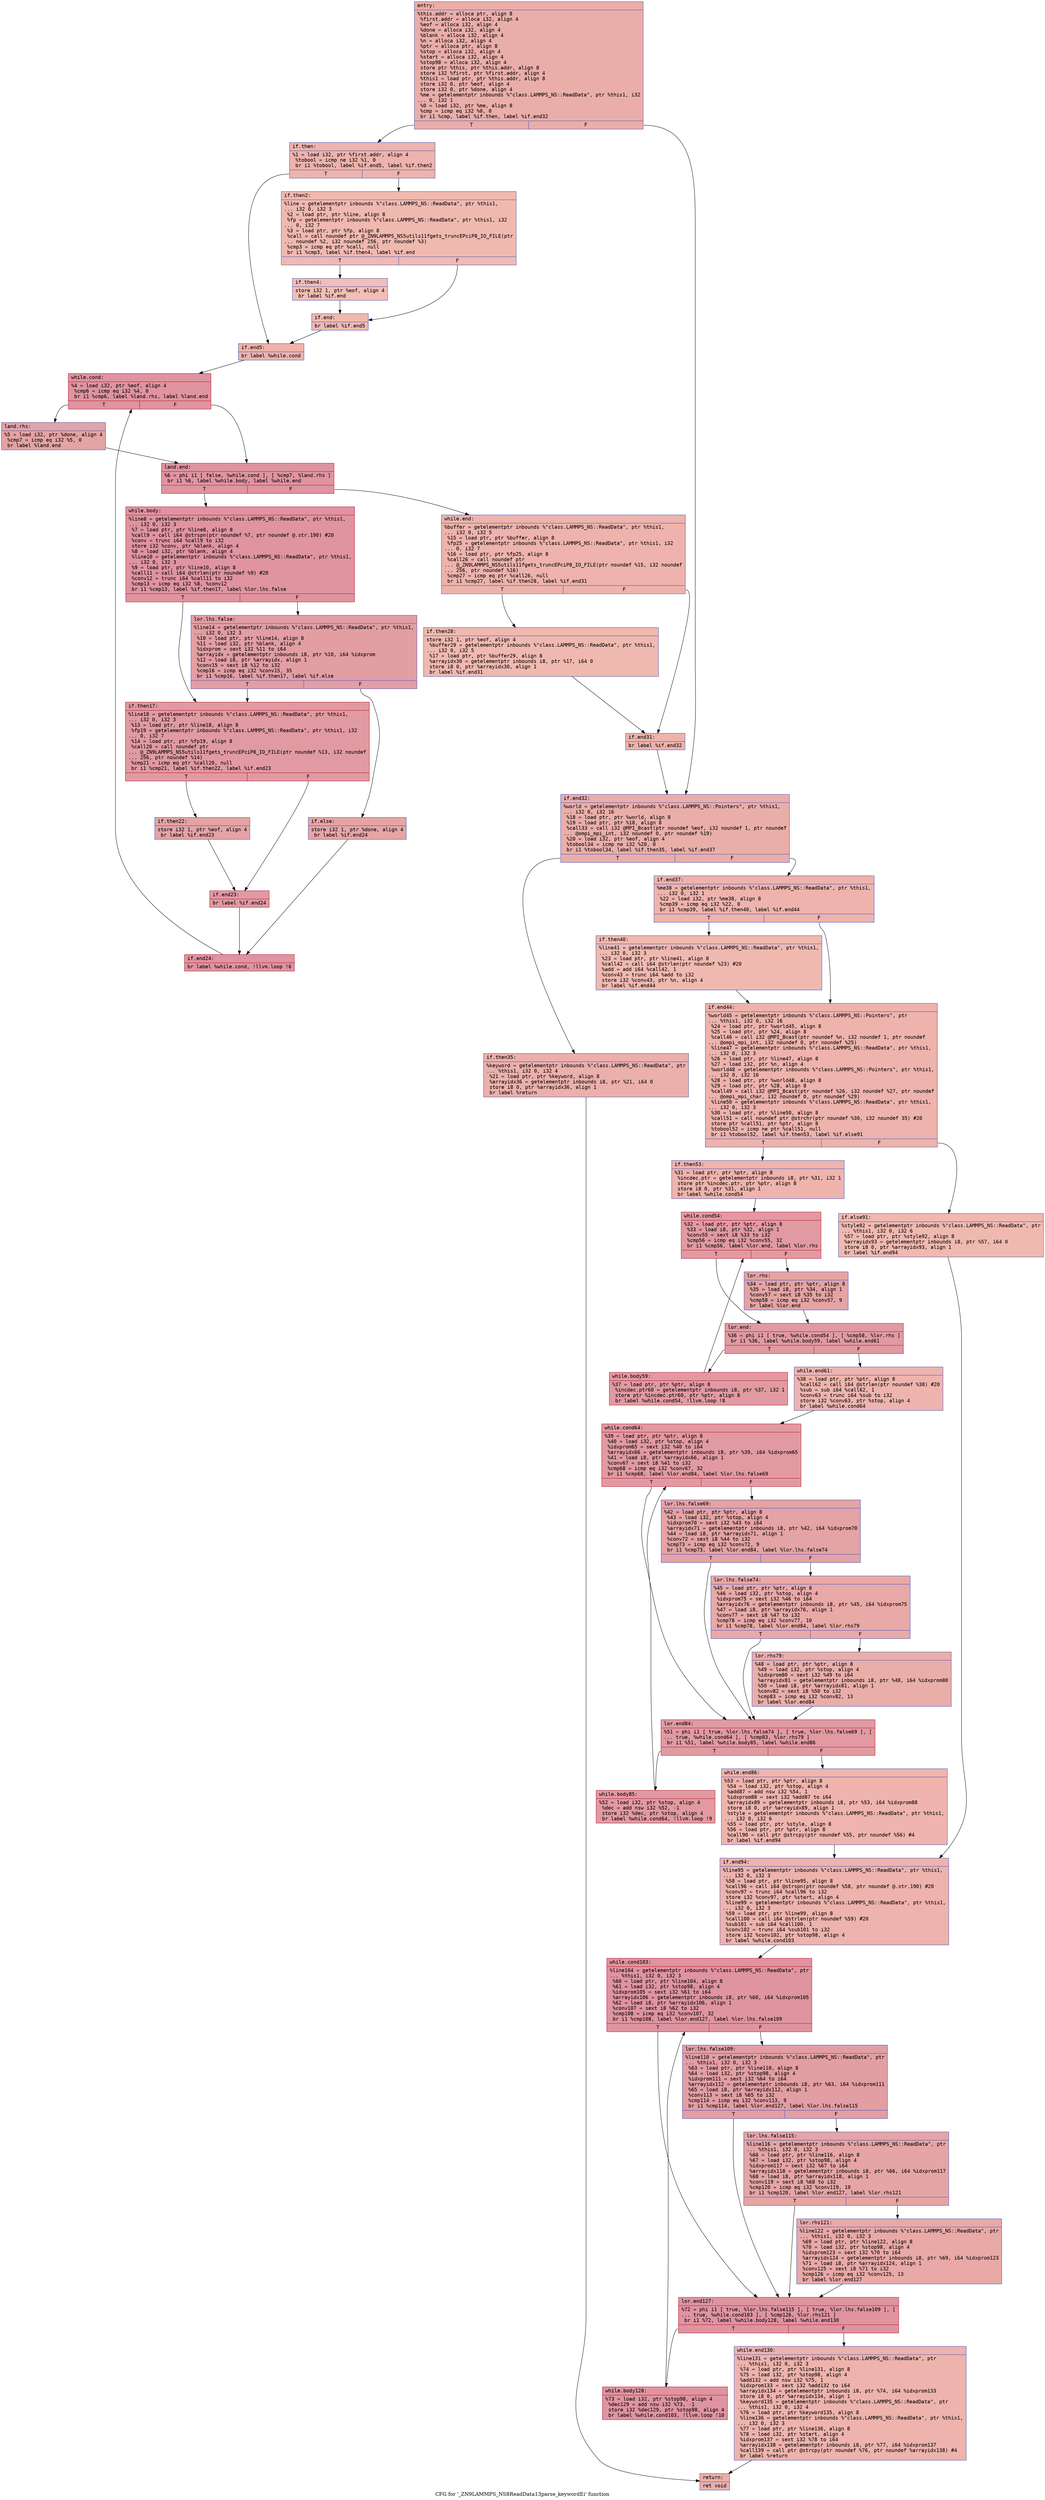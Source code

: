 digraph "CFG for '_ZN9LAMMPS_NS8ReadData13parse_keywordEi' function" {
	label="CFG for '_ZN9LAMMPS_NS8ReadData13parse_keywordEi' function";

	Node0x55c7e09247a0 [shape=record,color="#3d50c3ff", style=filled, fillcolor="#d0473d70" fontname="Courier",label="{entry:\l|  %this.addr = alloca ptr, align 8\l  %first.addr = alloca i32, align 4\l  %eof = alloca i32, align 4\l  %done = alloca i32, align 4\l  %blank = alloca i32, align 4\l  %n = alloca i32, align 4\l  %ptr = alloca ptr, align 8\l  %stop = alloca i32, align 4\l  %start = alloca i32, align 4\l  %stop98 = alloca i32, align 4\l  store ptr %this, ptr %this.addr, align 8\l  store i32 %first, ptr %first.addr, align 4\l  %this1 = load ptr, ptr %this.addr, align 8\l  store i32 0, ptr %eof, align 4\l  store i32 0, ptr %done, align 4\l  %me = getelementptr inbounds %\"class.LAMMPS_NS::ReadData\", ptr %this1, i32\l... 0, i32 1\l  %0 = load i32, ptr %me, align 8\l  %cmp = icmp eq i32 %0, 0\l  br i1 %cmp, label %if.then, label %if.end32\l|{<s0>T|<s1>F}}"];
	Node0x55c7e09247a0:s0 -> Node0x55c7e09253a0[tooltip="entry -> if.then\nProbability 37.50%" ];
	Node0x55c7e09247a0:s1 -> Node0x55c7e0925410[tooltip="entry -> if.end32\nProbability 62.50%" ];
	Node0x55c7e09253a0 [shape=record,color="#3d50c3ff", style=filled, fillcolor="#d6524470" fontname="Courier",label="{if.then:\l|  %1 = load i32, ptr %first.addr, align 4\l  %tobool = icmp ne i32 %1, 0\l  br i1 %tobool, label %if.end5, label %if.then2\l|{<s0>T|<s1>F}}"];
	Node0x55c7e09253a0:s0 -> Node0x55c7e0925670[tooltip="if.then -> if.end5\nProbability 62.50%" ];
	Node0x55c7e09253a0:s1 -> Node0x55c7e09256e0[tooltip="if.then -> if.then2\nProbability 37.50%" ];
	Node0x55c7e09256e0 [shape=record,color="#3d50c3ff", style=filled, fillcolor="#de614d70" fontname="Courier",label="{if.then2:\l|  %line = getelementptr inbounds %\"class.LAMMPS_NS::ReadData\", ptr %this1,\l... i32 0, i32 3\l  %2 = load ptr, ptr %line, align 8\l  %fp = getelementptr inbounds %\"class.LAMMPS_NS::ReadData\", ptr %this1, i32\l... 0, i32 7\l  %3 = load ptr, ptr %fp, align 8\l  %call = call noundef ptr @_ZN9LAMMPS_NS5utils11fgets_truncEPciP8_IO_FILE(ptr\l... noundef %2, i32 noundef 256, ptr noundef %3)\l  %cmp3 = icmp eq ptr %call, null\l  br i1 %cmp3, label %if.then4, label %if.end\l|{<s0>T|<s1>F}}"];
	Node0x55c7e09256e0:s0 -> Node0x55c7e0924cd0[tooltip="if.then2 -> if.then4\nProbability 37.50%" ];
	Node0x55c7e09256e0:s1 -> Node0x55c7e0924d20[tooltip="if.then2 -> if.end\nProbability 62.50%" ];
	Node0x55c7e0924cd0 [shape=record,color="#3d50c3ff", style=filled, fillcolor="#e36c5570" fontname="Courier",label="{if.then4:\l|  store i32 1, ptr %eof, align 4\l  br label %if.end\l}"];
	Node0x55c7e0924cd0 -> Node0x55c7e0924d20[tooltip="if.then4 -> if.end\nProbability 100.00%" ];
	Node0x55c7e0924d20 [shape=record,color="#3d50c3ff", style=filled, fillcolor="#de614d70" fontname="Courier",label="{if.end:\l|  br label %if.end5\l}"];
	Node0x55c7e0924d20 -> Node0x55c7e0925670[tooltip="if.end -> if.end5\nProbability 100.00%" ];
	Node0x55c7e0925670 [shape=record,color="#3d50c3ff", style=filled, fillcolor="#d6524470" fontname="Courier",label="{if.end5:\l|  br label %while.cond\l}"];
	Node0x55c7e0925670 -> Node0x55c7e0926060[tooltip="if.end5 -> while.cond\nProbability 100.00%" ];
	Node0x55c7e0926060 [shape=record,color="#b70d28ff", style=filled, fillcolor="#b70d2870" fontname="Courier",label="{while.cond:\l|  %4 = load i32, ptr %eof, align 4\l  %cmp6 = icmp eq i32 %4, 0\l  br i1 %cmp6, label %land.rhs, label %land.end\l|{<s0>T|<s1>F}}"];
	Node0x55c7e0926060:s0 -> Node0x55c7e09261e0[tooltip="while.cond -> land.rhs\nProbability 37.50%" ];
	Node0x55c7e0926060:s1 -> Node0x55c7e0926260[tooltip="while.cond -> land.end\nProbability 62.50%" ];
	Node0x55c7e09261e0 [shape=record,color="#3d50c3ff", style=filled, fillcolor="#c32e3170" fontname="Courier",label="{land.rhs:\l|  %5 = load i32, ptr %done, align 4\l  %cmp7 = icmp eq i32 %5, 0\l  br label %land.end\l}"];
	Node0x55c7e09261e0 -> Node0x55c7e0926260[tooltip="land.rhs -> land.end\nProbability 100.00%" ];
	Node0x55c7e0926260 [shape=record,color="#b70d28ff", style=filled, fillcolor="#b70d2870" fontname="Courier",label="{land.end:\l|  %6 = phi i1 [ false, %while.cond ], [ %cmp7, %land.rhs ]\l  br i1 %6, label %while.body, label %while.end\l|{<s0>T|<s1>F}}"];
	Node0x55c7e0926260:s0 -> Node0x55c7e0926530[tooltip="land.end -> while.body\nProbability 96.88%" ];
	Node0x55c7e0926260:s1 -> Node0x55c7e09265b0[tooltip="land.end -> while.end\nProbability 3.12%" ];
	Node0x55c7e0926530 [shape=record,color="#b70d28ff", style=filled, fillcolor="#b70d2870" fontname="Courier",label="{while.body:\l|  %line8 = getelementptr inbounds %\"class.LAMMPS_NS::ReadData\", ptr %this1,\l... i32 0, i32 3\l  %7 = load ptr, ptr %line8, align 8\l  %call9 = call i64 @strspn(ptr noundef %7, ptr noundef @.str.190) #20\l  %conv = trunc i64 %call9 to i32\l  store i32 %conv, ptr %blank, align 4\l  %8 = load i32, ptr %blank, align 4\l  %line10 = getelementptr inbounds %\"class.LAMMPS_NS::ReadData\", ptr %this1,\l... i32 0, i32 3\l  %9 = load ptr, ptr %line10, align 8\l  %call11 = call i64 @strlen(ptr noundef %9) #20\l  %conv12 = trunc i64 %call11 to i32\l  %cmp13 = icmp eq i32 %8, %conv12\l  br i1 %cmp13, label %if.then17, label %lor.lhs.false\l|{<s0>T|<s1>F}}"];
	Node0x55c7e0926530:s0 -> Node0x55c7e0926f10[tooltip="while.body -> if.then17\nProbability 50.00%" ];
	Node0x55c7e0926530:s1 -> Node0x55c7e0926f90[tooltip="while.body -> lor.lhs.false\nProbability 50.00%" ];
	Node0x55c7e0926f90 [shape=record,color="#3d50c3ff", style=filled, fillcolor="#be242e70" fontname="Courier",label="{lor.lhs.false:\l|  %line14 = getelementptr inbounds %\"class.LAMMPS_NS::ReadData\", ptr %this1,\l... i32 0, i32 3\l  %10 = load ptr, ptr %line14, align 8\l  %11 = load i32, ptr %blank, align 4\l  %idxprom = sext i32 %11 to i64\l  %arrayidx = getelementptr inbounds i8, ptr %10, i64 %idxprom\l  %12 = load i8, ptr %arrayidx, align 1\l  %conv15 = sext i8 %12 to i32\l  %cmp16 = icmp eq i32 %conv15, 35\l  br i1 %cmp16, label %if.then17, label %if.else\l|{<s0>T|<s1>F}}"];
	Node0x55c7e0926f90:s0 -> Node0x55c7e0926f10[tooltip="lor.lhs.false -> if.then17\nProbability 50.00%" ];
	Node0x55c7e0926f90:s1 -> Node0x55c7e0927620[tooltip="lor.lhs.false -> if.else\nProbability 50.00%" ];
	Node0x55c7e0926f10 [shape=record,color="#b70d28ff", style=filled, fillcolor="#bb1b2c70" fontname="Courier",label="{if.then17:\l|  %line18 = getelementptr inbounds %\"class.LAMMPS_NS::ReadData\", ptr %this1,\l... i32 0, i32 3\l  %13 = load ptr, ptr %line18, align 8\l  %fp19 = getelementptr inbounds %\"class.LAMMPS_NS::ReadData\", ptr %this1, i32\l... 0, i32 7\l  %14 = load ptr, ptr %fp19, align 8\l  %call20 = call noundef ptr\l... @_ZN9LAMMPS_NS5utils11fgets_truncEPciP8_IO_FILE(ptr noundef %13, i32 noundef\l... 256, ptr noundef %14)\l  %cmp21 = icmp eq ptr %call20, null\l  br i1 %cmp21, label %if.then22, label %if.end23\l|{<s0>T|<s1>F}}"];
	Node0x55c7e0926f10:s0 -> Node0x55c7e0927e50[tooltip="if.then17 -> if.then22\nProbability 37.50%" ];
	Node0x55c7e0926f10:s1 -> Node0x55c7e0927ea0[tooltip="if.then17 -> if.end23\nProbability 62.50%" ];
	Node0x55c7e0927e50 [shape=record,color="#3d50c3ff", style=filled, fillcolor="#c32e3170" fontname="Courier",label="{if.then22:\l|  store i32 1, ptr %eof, align 4\l  br label %if.end23\l}"];
	Node0x55c7e0927e50 -> Node0x55c7e0927ea0[tooltip="if.then22 -> if.end23\nProbability 100.00%" ];
	Node0x55c7e0927ea0 [shape=record,color="#b70d28ff", style=filled, fillcolor="#bb1b2c70" fontname="Courier",label="{if.end23:\l|  br label %if.end24\l}"];
	Node0x55c7e0927ea0 -> Node0x55c7e0928140[tooltip="if.end23 -> if.end24\nProbability 100.00%" ];
	Node0x55c7e0927620 [shape=record,color="#3d50c3ff", style=filled, fillcolor="#c5333470" fontname="Courier",label="{if.else:\l|  store i32 1, ptr %done, align 4\l  br label %if.end24\l}"];
	Node0x55c7e0927620 -> Node0x55c7e0928140[tooltip="if.else -> if.end24\nProbability 100.00%" ];
	Node0x55c7e0928140 [shape=record,color="#b70d28ff", style=filled, fillcolor="#b70d2870" fontname="Courier",label="{if.end24:\l|  br label %while.cond, !llvm.loop !6\l}"];
	Node0x55c7e0928140 -> Node0x55c7e0926060[tooltip="if.end24 -> while.cond\nProbability 100.00%" ];
	Node0x55c7e09265b0 [shape=record,color="#3d50c3ff", style=filled, fillcolor="#d6524470" fontname="Courier",label="{while.end:\l|  %buffer = getelementptr inbounds %\"class.LAMMPS_NS::ReadData\", ptr %this1,\l... i32 0, i32 5\l  %15 = load ptr, ptr %buffer, align 8\l  %fp25 = getelementptr inbounds %\"class.LAMMPS_NS::ReadData\", ptr %this1, i32\l... 0, i32 7\l  %16 = load ptr, ptr %fp25, align 8\l  %call26 = call noundef ptr\l... @_ZN9LAMMPS_NS5utils11fgets_truncEPciP8_IO_FILE(ptr noundef %15, i32 noundef\l... 256, ptr noundef %16)\l  %cmp27 = icmp eq ptr %call26, null\l  br i1 %cmp27, label %if.then28, label %if.end31\l|{<s0>T|<s1>F}}"];
	Node0x55c7e09265b0:s0 -> Node0x55c7e09289f0[tooltip="while.end -> if.then28\nProbability 37.50%" ];
	Node0x55c7e09265b0:s1 -> Node0x55c7e0928a40[tooltip="while.end -> if.end31\nProbability 62.50%" ];
	Node0x55c7e09289f0 [shape=record,color="#3d50c3ff", style=filled, fillcolor="#de614d70" fontname="Courier",label="{if.then28:\l|  store i32 1, ptr %eof, align 4\l  %buffer29 = getelementptr inbounds %\"class.LAMMPS_NS::ReadData\", ptr %this1,\l... i32 0, i32 5\l  %17 = load ptr, ptr %buffer29, align 8\l  %arrayidx30 = getelementptr inbounds i8, ptr %17, i64 0\l  store i8 0, ptr %arrayidx30, align 1\l  br label %if.end31\l}"];
	Node0x55c7e09289f0 -> Node0x55c7e0928a40[tooltip="if.then28 -> if.end31\nProbability 100.00%" ];
	Node0x55c7e0928a40 [shape=record,color="#3d50c3ff", style=filled, fillcolor="#d6524470" fontname="Courier",label="{if.end31:\l|  br label %if.end32\l}"];
	Node0x55c7e0928a40 -> Node0x55c7e0925410[tooltip="if.end31 -> if.end32\nProbability 100.00%" ];
	Node0x55c7e0925410 [shape=record,color="#3d50c3ff", style=filled, fillcolor="#d0473d70" fontname="Courier",label="{if.end32:\l|  %world = getelementptr inbounds %\"class.LAMMPS_NS::Pointers\", ptr %this1,\l... i32 0, i32 16\l  %18 = load ptr, ptr %world, align 8\l  %19 = load ptr, ptr %18, align 8\l  %call33 = call i32 @MPI_Bcast(ptr noundef %eof, i32 noundef 1, ptr noundef\l... @ompi_mpi_int, i32 noundef 0, ptr noundef %19)\l  %20 = load i32, ptr %eof, align 4\l  %tobool34 = icmp ne i32 %20, 0\l  br i1 %tobool34, label %if.then35, label %if.end37\l|{<s0>T|<s1>F}}"];
	Node0x55c7e0925410:s0 -> Node0x55c7e09294a0[tooltip="if.end32 -> if.then35\nProbability 62.50%" ];
	Node0x55c7e0925410:s1 -> Node0x55c7e0929520[tooltip="if.end32 -> if.end37\nProbability 37.50%" ];
	Node0x55c7e09294a0 [shape=record,color="#3d50c3ff", style=filled, fillcolor="#d24b4070" fontname="Courier",label="{if.then35:\l|  %keyword = getelementptr inbounds %\"class.LAMMPS_NS::ReadData\", ptr\l... %this1, i32 0, i32 4\l  %21 = load ptr, ptr %keyword, align 8\l  %arrayidx36 = getelementptr inbounds i8, ptr %21, i64 0\l  store i8 0, ptr %arrayidx36, align 1\l  br label %return\l}"];
	Node0x55c7e09294a0 -> Node0x55c7e0929900[tooltip="if.then35 -> return\nProbability 100.00%" ];
	Node0x55c7e0929520 [shape=record,color="#3d50c3ff", style=filled, fillcolor="#d6524470" fontname="Courier",label="{if.end37:\l|  %me38 = getelementptr inbounds %\"class.LAMMPS_NS::ReadData\", ptr %this1,\l... i32 0, i32 1\l  %22 = load i32, ptr %me38, align 8\l  %cmp39 = icmp eq i32 %22, 0\l  br i1 %cmp39, label %if.then40, label %if.end44\l|{<s0>T|<s1>F}}"];
	Node0x55c7e0929520:s0 -> Node0x55c7e0929bf0[tooltip="if.end37 -> if.then40\nProbability 37.50%" ];
	Node0x55c7e0929520:s1 -> Node0x55c7e0929c70[tooltip="if.end37 -> if.end44\nProbability 62.50%" ];
	Node0x55c7e0929bf0 [shape=record,color="#3d50c3ff", style=filled, fillcolor="#de614d70" fontname="Courier",label="{if.then40:\l|  %line41 = getelementptr inbounds %\"class.LAMMPS_NS::ReadData\", ptr %this1,\l... i32 0, i32 3\l  %23 = load ptr, ptr %line41, align 8\l  %call42 = call i64 @strlen(ptr noundef %23) #20\l  %add = add i64 %call42, 1\l  %conv43 = trunc i64 %add to i32\l  store i32 %conv43, ptr %n, align 4\l  br label %if.end44\l}"];
	Node0x55c7e0929bf0 -> Node0x55c7e0929c70[tooltip="if.then40 -> if.end44\nProbability 100.00%" ];
	Node0x55c7e0929c70 [shape=record,color="#3d50c3ff", style=filled, fillcolor="#d6524470" fontname="Courier",label="{if.end44:\l|  %world45 = getelementptr inbounds %\"class.LAMMPS_NS::Pointers\", ptr\l... %this1, i32 0, i32 16\l  %24 = load ptr, ptr %world45, align 8\l  %25 = load ptr, ptr %24, align 8\l  %call46 = call i32 @MPI_Bcast(ptr noundef %n, i32 noundef 1, ptr noundef\l... @ompi_mpi_int, i32 noundef 0, ptr noundef %25)\l  %line47 = getelementptr inbounds %\"class.LAMMPS_NS::ReadData\", ptr %this1,\l... i32 0, i32 3\l  %26 = load ptr, ptr %line47, align 8\l  %27 = load i32, ptr %n, align 4\l  %world48 = getelementptr inbounds %\"class.LAMMPS_NS::Pointers\", ptr %this1,\l... i32 0, i32 16\l  %28 = load ptr, ptr %world48, align 8\l  %29 = load ptr, ptr %28, align 8\l  %call49 = call i32 @MPI_Bcast(ptr noundef %26, i32 noundef %27, ptr noundef\l... @ompi_mpi_char, i32 noundef 0, ptr noundef %29)\l  %line50 = getelementptr inbounds %\"class.LAMMPS_NS::ReadData\", ptr %this1,\l... i32 0, i32 3\l  %30 = load ptr, ptr %line50, align 8\l  %call51 = call noundef ptr @strchr(ptr noundef %30, i32 noundef 35) #20\l  store ptr %call51, ptr %ptr, align 8\l  %tobool52 = icmp ne ptr %call51, null\l  br i1 %tobool52, label %if.then53, label %if.else91\l|{<s0>T|<s1>F}}"];
	Node0x55c7e0929c70:s0 -> Node0x55c7e092af70[tooltip="if.end44 -> if.then53\nProbability 62.50%" ];
	Node0x55c7e0929c70:s1 -> Node0x55c7e092aff0[tooltip="if.end44 -> if.else91\nProbability 37.50%" ];
	Node0x55c7e092af70 [shape=record,color="#3d50c3ff", style=filled, fillcolor="#d8564670" fontname="Courier",label="{if.then53:\l|  %31 = load ptr, ptr %ptr, align 8\l  %incdec.ptr = getelementptr inbounds i8, ptr %31, i32 1\l  store ptr %incdec.ptr, ptr %ptr, align 8\l  store i8 0, ptr %31, align 1\l  br label %while.cond54\l}"];
	Node0x55c7e092af70 -> Node0x55c7e092b3b0[tooltip="if.then53 -> while.cond54\nProbability 100.00%" ];
	Node0x55c7e092b3b0 [shape=record,color="#b70d28ff", style=filled, fillcolor="#bb1b2c70" fontname="Courier",label="{while.cond54:\l|  %32 = load ptr, ptr %ptr, align 8\l  %33 = load i8, ptr %32, align 1\l  %conv55 = sext i8 %33 to i32\l  %cmp56 = icmp eq i32 %conv55, 32\l  br i1 %cmp56, label %lor.end, label %lor.rhs\l|{<s0>T|<s1>F}}"];
	Node0x55c7e092b3b0:s0 -> Node0x55c7e092b6c0[tooltip="while.cond54 -> lor.end\nProbability 50.00%" ];
	Node0x55c7e092b3b0:s1 -> Node0x55c7e092b730[tooltip="while.cond54 -> lor.rhs\nProbability 50.00%" ];
	Node0x55c7e092b730 [shape=record,color="#3d50c3ff", style=filled, fillcolor="#c32e3170" fontname="Courier",label="{lor.rhs:\l|  %34 = load ptr, ptr %ptr, align 8\l  %35 = load i8, ptr %34, align 1\l  %conv57 = sext i8 %35 to i32\l  %cmp58 = icmp eq i32 %conv57, 9\l  br label %lor.end\l}"];
	Node0x55c7e092b730 -> Node0x55c7e092b6c0[tooltip="lor.rhs -> lor.end\nProbability 100.00%" ];
	Node0x55c7e092b6c0 [shape=record,color="#b70d28ff", style=filled, fillcolor="#bb1b2c70" fontname="Courier",label="{lor.end:\l|  %36 = phi i1 [ true, %while.cond54 ], [ %cmp58, %lor.rhs ]\l  br i1 %36, label %while.body59, label %while.end61\l|{<s0>T|<s1>F}}"];
	Node0x55c7e092b6c0:s0 -> Node0x55c7e09277b0[tooltip="lor.end -> while.body59\nProbability 96.88%" ];
	Node0x55c7e092b6c0:s1 -> Node0x55c7e0927830[tooltip="lor.end -> while.end61\nProbability 3.12%" ];
	Node0x55c7e09277b0 [shape=record,color="#b70d28ff", style=filled, fillcolor="#bb1b2c70" fontname="Courier",label="{while.body59:\l|  %37 = load ptr, ptr %ptr, align 8\l  %incdec.ptr60 = getelementptr inbounds i8, ptr %37, i32 1\l  store ptr %incdec.ptr60, ptr %ptr, align 8\l  br label %while.cond54, !llvm.loop !8\l}"];
	Node0x55c7e09277b0 -> Node0x55c7e092b3b0[tooltip="while.body59 -> while.cond54\nProbability 100.00%" ];
	Node0x55c7e0927830 [shape=record,color="#3d50c3ff", style=filled, fillcolor="#d8564670" fontname="Courier",label="{while.end61:\l|  %38 = load ptr, ptr %ptr, align 8\l  %call62 = call i64 @strlen(ptr noundef %38) #20\l  %sub = sub i64 %call62, 1\l  %conv63 = trunc i64 %sub to i32\l  store i32 %conv63, ptr %stop, align 4\l  br label %while.cond64\l}"];
	Node0x55c7e0927830 -> Node0x55c7e092ca00[tooltip="while.end61 -> while.cond64\nProbability 100.00%" ];
	Node0x55c7e092ca00 [shape=record,color="#b70d28ff", style=filled, fillcolor="#bb1b2c70" fontname="Courier",label="{while.cond64:\l|  %39 = load ptr, ptr %ptr, align 8\l  %40 = load i32, ptr %stop, align 4\l  %idxprom65 = sext i32 %40 to i64\l  %arrayidx66 = getelementptr inbounds i8, ptr %39, i64 %idxprom65\l  %41 = load i8, ptr %arrayidx66, align 1\l  %conv67 = sext i8 %41 to i32\l  %cmp68 = icmp eq i32 %conv67, 32\l  br i1 %cmp68, label %lor.end84, label %lor.lhs.false69\l|{<s0>T|<s1>F}}"];
	Node0x55c7e092ca00:s0 -> Node0x55c7e092cef0[tooltip="while.cond64 -> lor.end84\nProbability 50.00%" ];
	Node0x55c7e092ca00:s1 -> Node0x55c7e092cf70[tooltip="while.cond64 -> lor.lhs.false69\nProbability 50.00%" ];
	Node0x55c7e092cf70 [shape=record,color="#3d50c3ff", style=filled, fillcolor="#c32e3170" fontname="Courier",label="{lor.lhs.false69:\l|  %42 = load ptr, ptr %ptr, align 8\l  %43 = load i32, ptr %stop, align 4\l  %idxprom70 = sext i32 %43 to i64\l  %arrayidx71 = getelementptr inbounds i8, ptr %42, i64 %idxprom70\l  %44 = load i8, ptr %arrayidx71, align 1\l  %conv72 = sext i8 %44 to i32\l  %cmp73 = icmp eq i32 %conv72, 9\l  br i1 %cmp73, label %lor.end84, label %lor.lhs.false74\l|{<s0>T|<s1>F}}"];
	Node0x55c7e092cf70:s0 -> Node0x55c7e092cef0[tooltip="lor.lhs.false69 -> lor.end84\nProbability 50.00%" ];
	Node0x55c7e092cf70:s1 -> Node0x55c7e092d4d0[tooltip="lor.lhs.false69 -> lor.lhs.false74\nProbability 50.00%" ];
	Node0x55c7e092d4d0 [shape=record,color="#3d50c3ff", style=filled, fillcolor="#ca3b3770" fontname="Courier",label="{lor.lhs.false74:\l|  %45 = load ptr, ptr %ptr, align 8\l  %46 = load i32, ptr %stop, align 4\l  %idxprom75 = sext i32 %46 to i64\l  %arrayidx76 = getelementptr inbounds i8, ptr %45, i64 %idxprom75\l  %47 = load i8, ptr %arrayidx76, align 1\l  %conv77 = sext i8 %47 to i32\l  %cmp78 = icmp eq i32 %conv77, 10\l  br i1 %cmp78, label %lor.end84, label %lor.rhs79\l|{<s0>T|<s1>F}}"];
	Node0x55c7e092d4d0:s0 -> Node0x55c7e092cef0[tooltip="lor.lhs.false74 -> lor.end84\nProbability 50.00%" ];
	Node0x55c7e092d4d0:s1 -> Node0x55c7e092e240[tooltip="lor.lhs.false74 -> lor.rhs79\nProbability 50.00%" ];
	Node0x55c7e092e240 [shape=record,color="#3d50c3ff", style=filled, fillcolor="#d0473d70" fontname="Courier",label="{lor.rhs79:\l|  %48 = load ptr, ptr %ptr, align 8\l  %49 = load i32, ptr %stop, align 4\l  %idxprom80 = sext i32 %49 to i64\l  %arrayidx81 = getelementptr inbounds i8, ptr %48, i64 %idxprom80\l  %50 = load i8, ptr %arrayidx81, align 1\l  %conv82 = sext i8 %50 to i32\l  %cmp83 = icmp eq i32 %conv82, 13\l  br label %lor.end84\l}"];
	Node0x55c7e092e240 -> Node0x55c7e092cef0[tooltip="lor.rhs79 -> lor.end84\nProbability 100.00%" ];
	Node0x55c7e092cef0 [shape=record,color="#b70d28ff", style=filled, fillcolor="#bb1b2c70" fontname="Courier",label="{lor.end84:\l|  %51 = phi i1 [ true, %lor.lhs.false74 ], [ true, %lor.lhs.false69 ], [\l... true, %while.cond64 ], [ %cmp83, %lor.rhs79 ]\l  br i1 %51, label %while.body85, label %while.end86\l|{<s0>T|<s1>F}}"];
	Node0x55c7e092cef0:s0 -> Node0x55c7e092e8f0[tooltip="lor.end84 -> while.body85\nProbability 96.88%" ];
	Node0x55c7e092cef0:s1 -> Node0x55c7e092e940[tooltip="lor.end84 -> while.end86\nProbability 3.12%" ];
	Node0x55c7e092e8f0 [shape=record,color="#b70d28ff", style=filled, fillcolor="#bb1b2c70" fontname="Courier",label="{while.body85:\l|  %52 = load i32, ptr %stop, align 4\l  %dec = add nsw i32 %52, -1\l  store i32 %dec, ptr %stop, align 4\l  br label %while.cond64, !llvm.loop !9\l}"];
	Node0x55c7e092e8f0 -> Node0x55c7e092ca00[tooltip="while.body85 -> while.cond64\nProbability 100.00%" ];
	Node0x55c7e092e940 [shape=record,color="#3d50c3ff", style=filled, fillcolor="#d8564670" fontname="Courier",label="{while.end86:\l|  %53 = load ptr, ptr %ptr, align 8\l  %54 = load i32, ptr %stop, align 4\l  %add87 = add nsw i32 %54, 1\l  %idxprom88 = sext i32 %add87 to i64\l  %arrayidx89 = getelementptr inbounds i8, ptr %53, i64 %idxprom88\l  store i8 0, ptr %arrayidx89, align 1\l  %style = getelementptr inbounds %\"class.LAMMPS_NS::ReadData\", ptr %this1,\l... i32 0, i32 6\l  %55 = load ptr, ptr %style, align 8\l  %56 = load ptr, ptr %ptr, align 8\l  %call90 = call ptr @strcpy(ptr noundef %55, ptr noundef %56) #4\l  br label %if.end94\l}"];
	Node0x55c7e092e940 -> Node0x55c7e092f5a0[tooltip="while.end86 -> if.end94\nProbability 100.00%" ];
	Node0x55c7e092aff0 [shape=record,color="#3d50c3ff", style=filled, fillcolor="#de614d70" fontname="Courier",label="{if.else91:\l|  %style92 = getelementptr inbounds %\"class.LAMMPS_NS::ReadData\", ptr\l... %this1, i32 0, i32 6\l  %57 = load ptr, ptr %style92, align 8\l  %arrayidx93 = getelementptr inbounds i8, ptr %57, i64 0\l  store i8 0, ptr %arrayidx93, align 1\l  br label %if.end94\l}"];
	Node0x55c7e092aff0 -> Node0x55c7e092f5a0[tooltip="if.else91 -> if.end94\nProbability 100.00%" ];
	Node0x55c7e092f5a0 [shape=record,color="#3d50c3ff", style=filled, fillcolor="#d6524470" fontname="Courier",label="{if.end94:\l|  %line95 = getelementptr inbounds %\"class.LAMMPS_NS::ReadData\", ptr %this1,\l... i32 0, i32 3\l  %58 = load ptr, ptr %line95, align 8\l  %call96 = call i64 @strspn(ptr noundef %58, ptr noundef @.str.190) #20\l  %conv97 = trunc i64 %call96 to i32\l  store i32 %conv97, ptr %start, align 4\l  %line99 = getelementptr inbounds %\"class.LAMMPS_NS::ReadData\", ptr %this1,\l... i32 0, i32 3\l  %59 = load ptr, ptr %line99, align 8\l  %call100 = call i64 @strlen(ptr noundef %59) #20\l  %sub101 = sub i64 %call100, 1\l  %conv102 = trunc i64 %sub101 to i32\l  store i32 %conv102, ptr %stop98, align 4\l  br label %while.cond103\l}"];
	Node0x55c7e092f5a0 -> Node0x55c7e0930200[tooltip="if.end94 -> while.cond103\nProbability 100.00%" ];
	Node0x55c7e0930200 [shape=record,color="#b70d28ff", style=filled, fillcolor="#b70d2870" fontname="Courier",label="{while.cond103:\l|  %line104 = getelementptr inbounds %\"class.LAMMPS_NS::ReadData\", ptr\l... %this1, i32 0, i32 3\l  %60 = load ptr, ptr %line104, align 8\l  %61 = load i32, ptr %stop98, align 4\l  %idxprom105 = sext i32 %61 to i64\l  %arrayidx106 = getelementptr inbounds i8, ptr %60, i64 %idxprom105\l  %62 = load i8, ptr %arrayidx106, align 1\l  %conv107 = sext i8 %62 to i32\l  %cmp108 = icmp eq i32 %conv107, 32\l  br i1 %cmp108, label %lor.end127, label %lor.lhs.false109\l|{<s0>T|<s1>F}}"];
	Node0x55c7e0930200:s0 -> Node0x55c7e0930800[tooltip="while.cond103 -> lor.end127\nProbability 50.00%" ];
	Node0x55c7e0930200:s1 -> Node0x55c7e09308b0[tooltip="while.cond103 -> lor.lhs.false109\nProbability 50.00%" ];
	Node0x55c7e09308b0 [shape=record,color="#3d50c3ff", style=filled, fillcolor="#be242e70" fontname="Courier",label="{lor.lhs.false109:\l|  %line110 = getelementptr inbounds %\"class.LAMMPS_NS::ReadData\", ptr\l... %this1, i32 0, i32 3\l  %63 = load ptr, ptr %line110, align 8\l  %64 = load i32, ptr %stop98, align 4\l  %idxprom111 = sext i32 %64 to i64\l  %arrayidx112 = getelementptr inbounds i8, ptr %63, i64 %idxprom111\l  %65 = load i8, ptr %arrayidx112, align 1\l  %conv113 = sext i8 %65 to i32\l  %cmp114 = icmp eq i32 %conv113, 9\l  br i1 %cmp114, label %lor.end127, label %lor.lhs.false115\l|{<s0>T|<s1>F}}"];
	Node0x55c7e09308b0:s0 -> Node0x55c7e0930800[tooltip="lor.lhs.false109 -> lor.end127\nProbability 50.00%" ];
	Node0x55c7e09308b0:s1 -> Node0x55c7e0930f20[tooltip="lor.lhs.false109 -> lor.lhs.false115\nProbability 50.00%" ];
	Node0x55c7e0930f20 [shape=record,color="#3d50c3ff", style=filled, fillcolor="#c5333470" fontname="Courier",label="{lor.lhs.false115:\l|  %line116 = getelementptr inbounds %\"class.LAMMPS_NS::ReadData\", ptr\l... %this1, i32 0, i32 3\l  %66 = load ptr, ptr %line116, align 8\l  %67 = load i32, ptr %stop98, align 4\l  %idxprom117 = sext i32 %67 to i64\l  %arrayidx118 = getelementptr inbounds i8, ptr %66, i64 %idxprom117\l  %68 = load i8, ptr %arrayidx118, align 1\l  %conv119 = sext i8 %68 to i32\l  %cmp120 = icmp eq i32 %conv119, 10\l  br i1 %cmp120, label %lor.end127, label %lor.rhs121\l|{<s0>T|<s1>F}}"];
	Node0x55c7e0930f20:s0 -> Node0x55c7e0930800[tooltip="lor.lhs.false115 -> lor.end127\nProbability 50.00%" ];
	Node0x55c7e0930f20:s1 -> Node0x55c7e0931530[tooltip="lor.lhs.false115 -> lor.rhs121\nProbability 50.00%" ];
	Node0x55c7e0931530 [shape=record,color="#3d50c3ff", style=filled, fillcolor="#ca3b3770" fontname="Courier",label="{lor.rhs121:\l|  %line122 = getelementptr inbounds %\"class.LAMMPS_NS::ReadData\", ptr\l... %this1, i32 0, i32 3\l  %69 = load ptr, ptr %line122, align 8\l  %70 = load i32, ptr %stop98, align 4\l  %idxprom123 = sext i32 %70 to i64\l  %arrayidx124 = getelementptr inbounds i8, ptr %69, i64 %idxprom123\l  %71 = load i8, ptr %arrayidx124, align 1\l  %conv125 = sext i8 %71 to i32\l  %cmp126 = icmp eq i32 %conv125, 13\l  br label %lor.end127\l}"];
	Node0x55c7e0931530 -> Node0x55c7e0930800[tooltip="lor.rhs121 -> lor.end127\nProbability 100.00%" ];
	Node0x55c7e0930800 [shape=record,color="#b70d28ff", style=filled, fillcolor="#b70d2870" fontname="Courier",label="{lor.end127:\l|  %72 = phi i1 [ true, %lor.lhs.false115 ], [ true, %lor.lhs.false109 ], [\l... true, %while.cond103 ], [ %cmp126, %lor.rhs121 ]\l  br i1 %72, label %while.body128, label %while.end130\l|{<s0>T|<s1>F}}"];
	Node0x55c7e0930800:s0 -> Node0x55c7e0931cc0[tooltip="lor.end127 -> while.body128\nProbability 96.88%" ];
	Node0x55c7e0930800:s1 -> Node0x55c7e0931d10[tooltip="lor.end127 -> while.end130\nProbability 3.12%" ];
	Node0x55c7e0931cc0 [shape=record,color="#b70d28ff", style=filled, fillcolor="#b70d2870" fontname="Courier",label="{while.body128:\l|  %73 = load i32, ptr %stop98, align 4\l  %dec129 = add nsw i32 %73, -1\l  store i32 %dec129, ptr %stop98, align 4\l  br label %while.cond103, !llvm.loop !10\l}"];
	Node0x55c7e0931cc0 -> Node0x55c7e0930200[tooltip="while.body128 -> while.cond103\nProbability 100.00%" ];
	Node0x55c7e0931d10 [shape=record,color="#3d50c3ff", style=filled, fillcolor="#d6524470" fontname="Courier",label="{while.end130:\l|  %line131 = getelementptr inbounds %\"class.LAMMPS_NS::ReadData\", ptr\l... %this1, i32 0, i32 3\l  %74 = load ptr, ptr %line131, align 8\l  %75 = load i32, ptr %stop98, align 4\l  %add132 = add nsw i32 %75, 1\l  %idxprom133 = sext i32 %add132 to i64\l  %arrayidx134 = getelementptr inbounds i8, ptr %74, i64 %idxprom133\l  store i8 0, ptr %arrayidx134, align 1\l  %keyword135 = getelementptr inbounds %\"class.LAMMPS_NS::ReadData\", ptr\l... %this1, i32 0, i32 4\l  %76 = load ptr, ptr %keyword135, align 8\l  %line136 = getelementptr inbounds %\"class.LAMMPS_NS::ReadData\", ptr %this1,\l... i32 0, i32 3\l  %77 = load ptr, ptr %line136, align 8\l  %78 = load i32, ptr %start, align 4\l  %idxprom137 = sext i32 %78 to i64\l  %arrayidx138 = getelementptr inbounds i8, ptr %77, i64 %idxprom137\l  %call139 = call ptr @strcpy(ptr noundef %76, ptr noundef %arrayidx138) #4\l  br label %return\l}"];
	Node0x55c7e0931d10 -> Node0x55c7e0929900[tooltip="while.end130 -> return\nProbability 100.00%" ];
	Node0x55c7e0929900 [shape=record,color="#3d50c3ff", style=filled, fillcolor="#d0473d70" fontname="Courier",label="{return:\l|  ret void\l}"];
}
